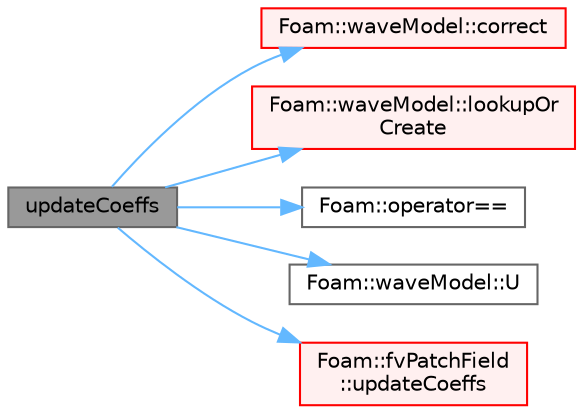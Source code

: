 digraph "updateCoeffs"
{
 // LATEX_PDF_SIZE
  bgcolor="transparent";
  edge [fontname=Helvetica,fontsize=10,labelfontname=Helvetica,labelfontsize=10];
  node [fontname=Helvetica,fontsize=10,shape=box,height=0.2,width=0.4];
  rankdir="LR";
  Node1 [id="Node000001",label="updateCoeffs",height=0.2,width=0.4,color="gray40", fillcolor="grey60", style="filled", fontcolor="black",tooltip=" "];
  Node1 -> Node2 [id="edge1_Node000001_Node000002",color="steelblue1",style="solid",tooltip=" "];
  Node2 [id="Node000002",label="Foam::waveModel::correct",height=0.2,width=0.4,color="red", fillcolor="#FFF0F0", style="filled",URL="$classFoam_1_1waveModel.html#a3cd95ce4148b675eb3376f2d455957fc",tooltip=" "];
  Node1 -> Node13 [id="edge2_Node000001_Node000013",color="steelblue1",style="solid",tooltip=" "];
  Node13 [id="Node000013",label="Foam::waveModel::lookupOr\lCreate",height=0.2,width=0.4,color="red", fillcolor="#FFF0F0", style="filled",URL="$classFoam_1_1waveModel.html#adb7d0f43e2a9c7b139b6a15c6b06d080",tooltip=" "];
  Node1 -> Node20 [id="edge3_Node000001_Node000020",color="steelblue1",style="solid",tooltip=" "];
  Node20 [id="Node000020",label="Foam::operator==",height=0.2,width=0.4,color="grey40", fillcolor="white", style="filled",URL="$namespaceFoam.html#a7f8584478e878d314d22eb646d96efcb",tooltip=" "];
  Node1 -> Node21 [id="edge4_Node000001_Node000021",color="steelblue1",style="solid",tooltip=" "];
  Node21 [id="Node000021",label="Foam::waveModel::U",height=0.2,width=0.4,color="grey40", fillcolor="white", style="filled",URL="$classFoam_1_1waveModel.html#a4de29a054d1ee5c37488c3960d786148",tooltip=" "];
  Node1 -> Node22 [id="edge5_Node000001_Node000022",color="steelblue1",style="solid",tooltip=" "];
  Node22 [id="Node000022",label="Foam::fvPatchField\l::updateCoeffs",height=0.2,width=0.4,color="red", fillcolor="#FFF0F0", style="filled",URL="$classFoam_1_1fvPatchField.html#a7e24eafac629d3733181cd942d4c902f",tooltip=" "];
}
